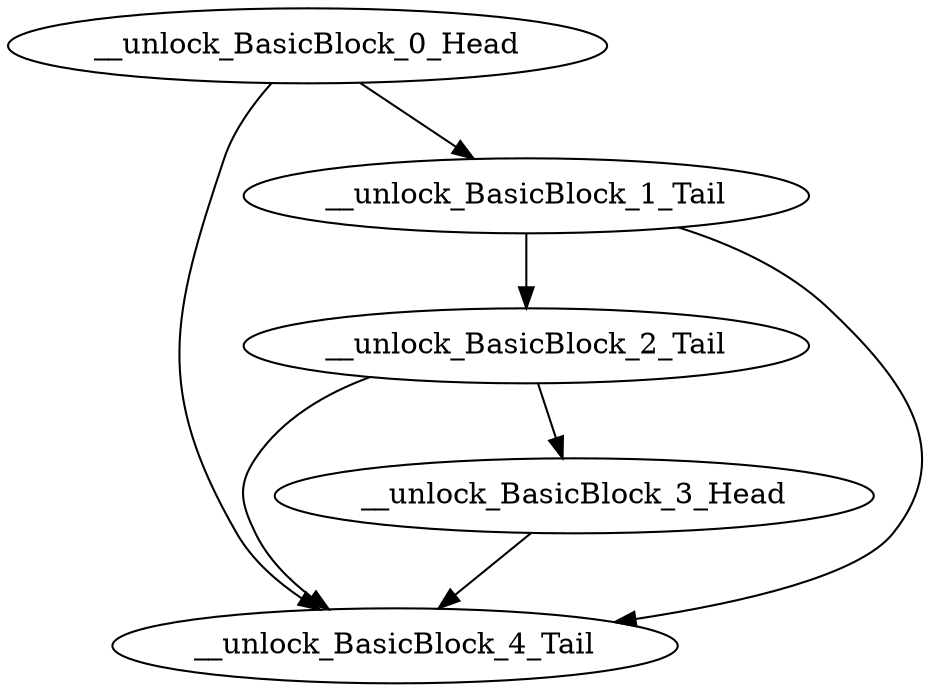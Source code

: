 digraph G {
    "__unlock_BasicBlock_2_Tail" -> "__unlock_BasicBlock_4_Tail"
    "__unlock_BasicBlock_2_Tail" -> "__unlock_BasicBlock_3_Head"
    "__unlock_BasicBlock_1_Tail" -> "__unlock_BasicBlock_2_Tail"
    "__unlock_BasicBlock_1_Tail" -> "__unlock_BasicBlock_4_Tail"
    "__unlock_BasicBlock_0_Head" -> "__unlock_BasicBlock_1_Tail"
    "__unlock_BasicBlock_0_Head" -> "__unlock_BasicBlock_4_Tail"
    "__unlock_BasicBlock_3_Head" -> "__unlock_BasicBlock_4_Tail"
}
